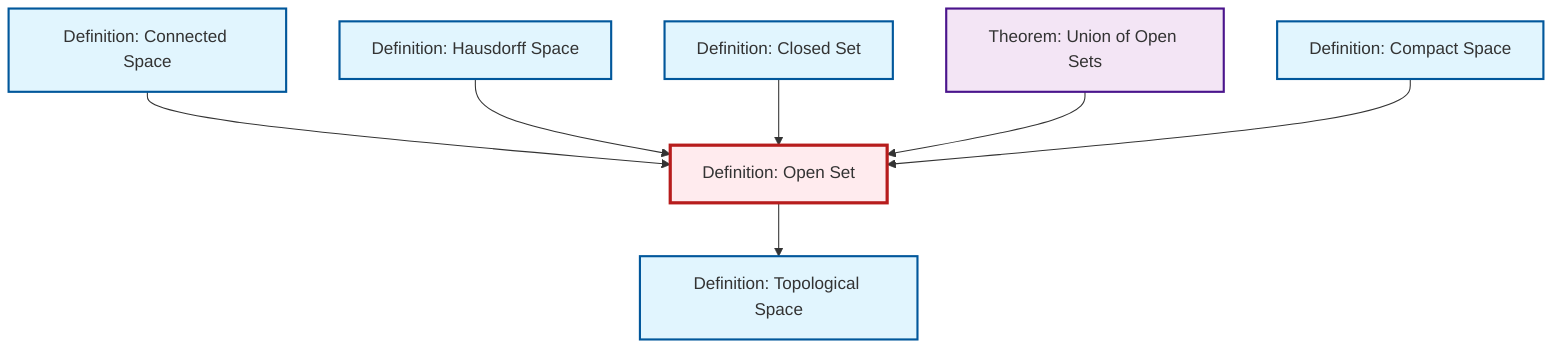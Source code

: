 graph TD
    classDef definition fill:#e1f5fe,stroke:#01579b,stroke-width:2px
    classDef theorem fill:#f3e5f5,stroke:#4a148c,stroke-width:2px
    classDef axiom fill:#fff3e0,stroke:#e65100,stroke-width:2px
    classDef example fill:#e8f5e9,stroke:#1b5e20,stroke-width:2px
    classDef current fill:#ffebee,stroke:#b71c1c,stroke-width:3px
    thm-union-open-sets["Theorem: Union of Open Sets"]:::theorem
    def-compact["Definition: Compact Space"]:::definition
    def-hausdorff["Definition: Hausdorff Space"]:::definition
    def-closed-set["Definition: Closed Set"]:::definition
    def-topological-space["Definition: Topological Space"]:::definition
    def-connected["Definition: Connected Space"]:::definition
    def-open-set["Definition: Open Set"]:::definition
    def-connected --> def-open-set
    def-hausdorff --> def-open-set
    def-closed-set --> def-open-set
    thm-union-open-sets --> def-open-set
    def-open-set --> def-topological-space
    def-compact --> def-open-set
    class def-open-set current